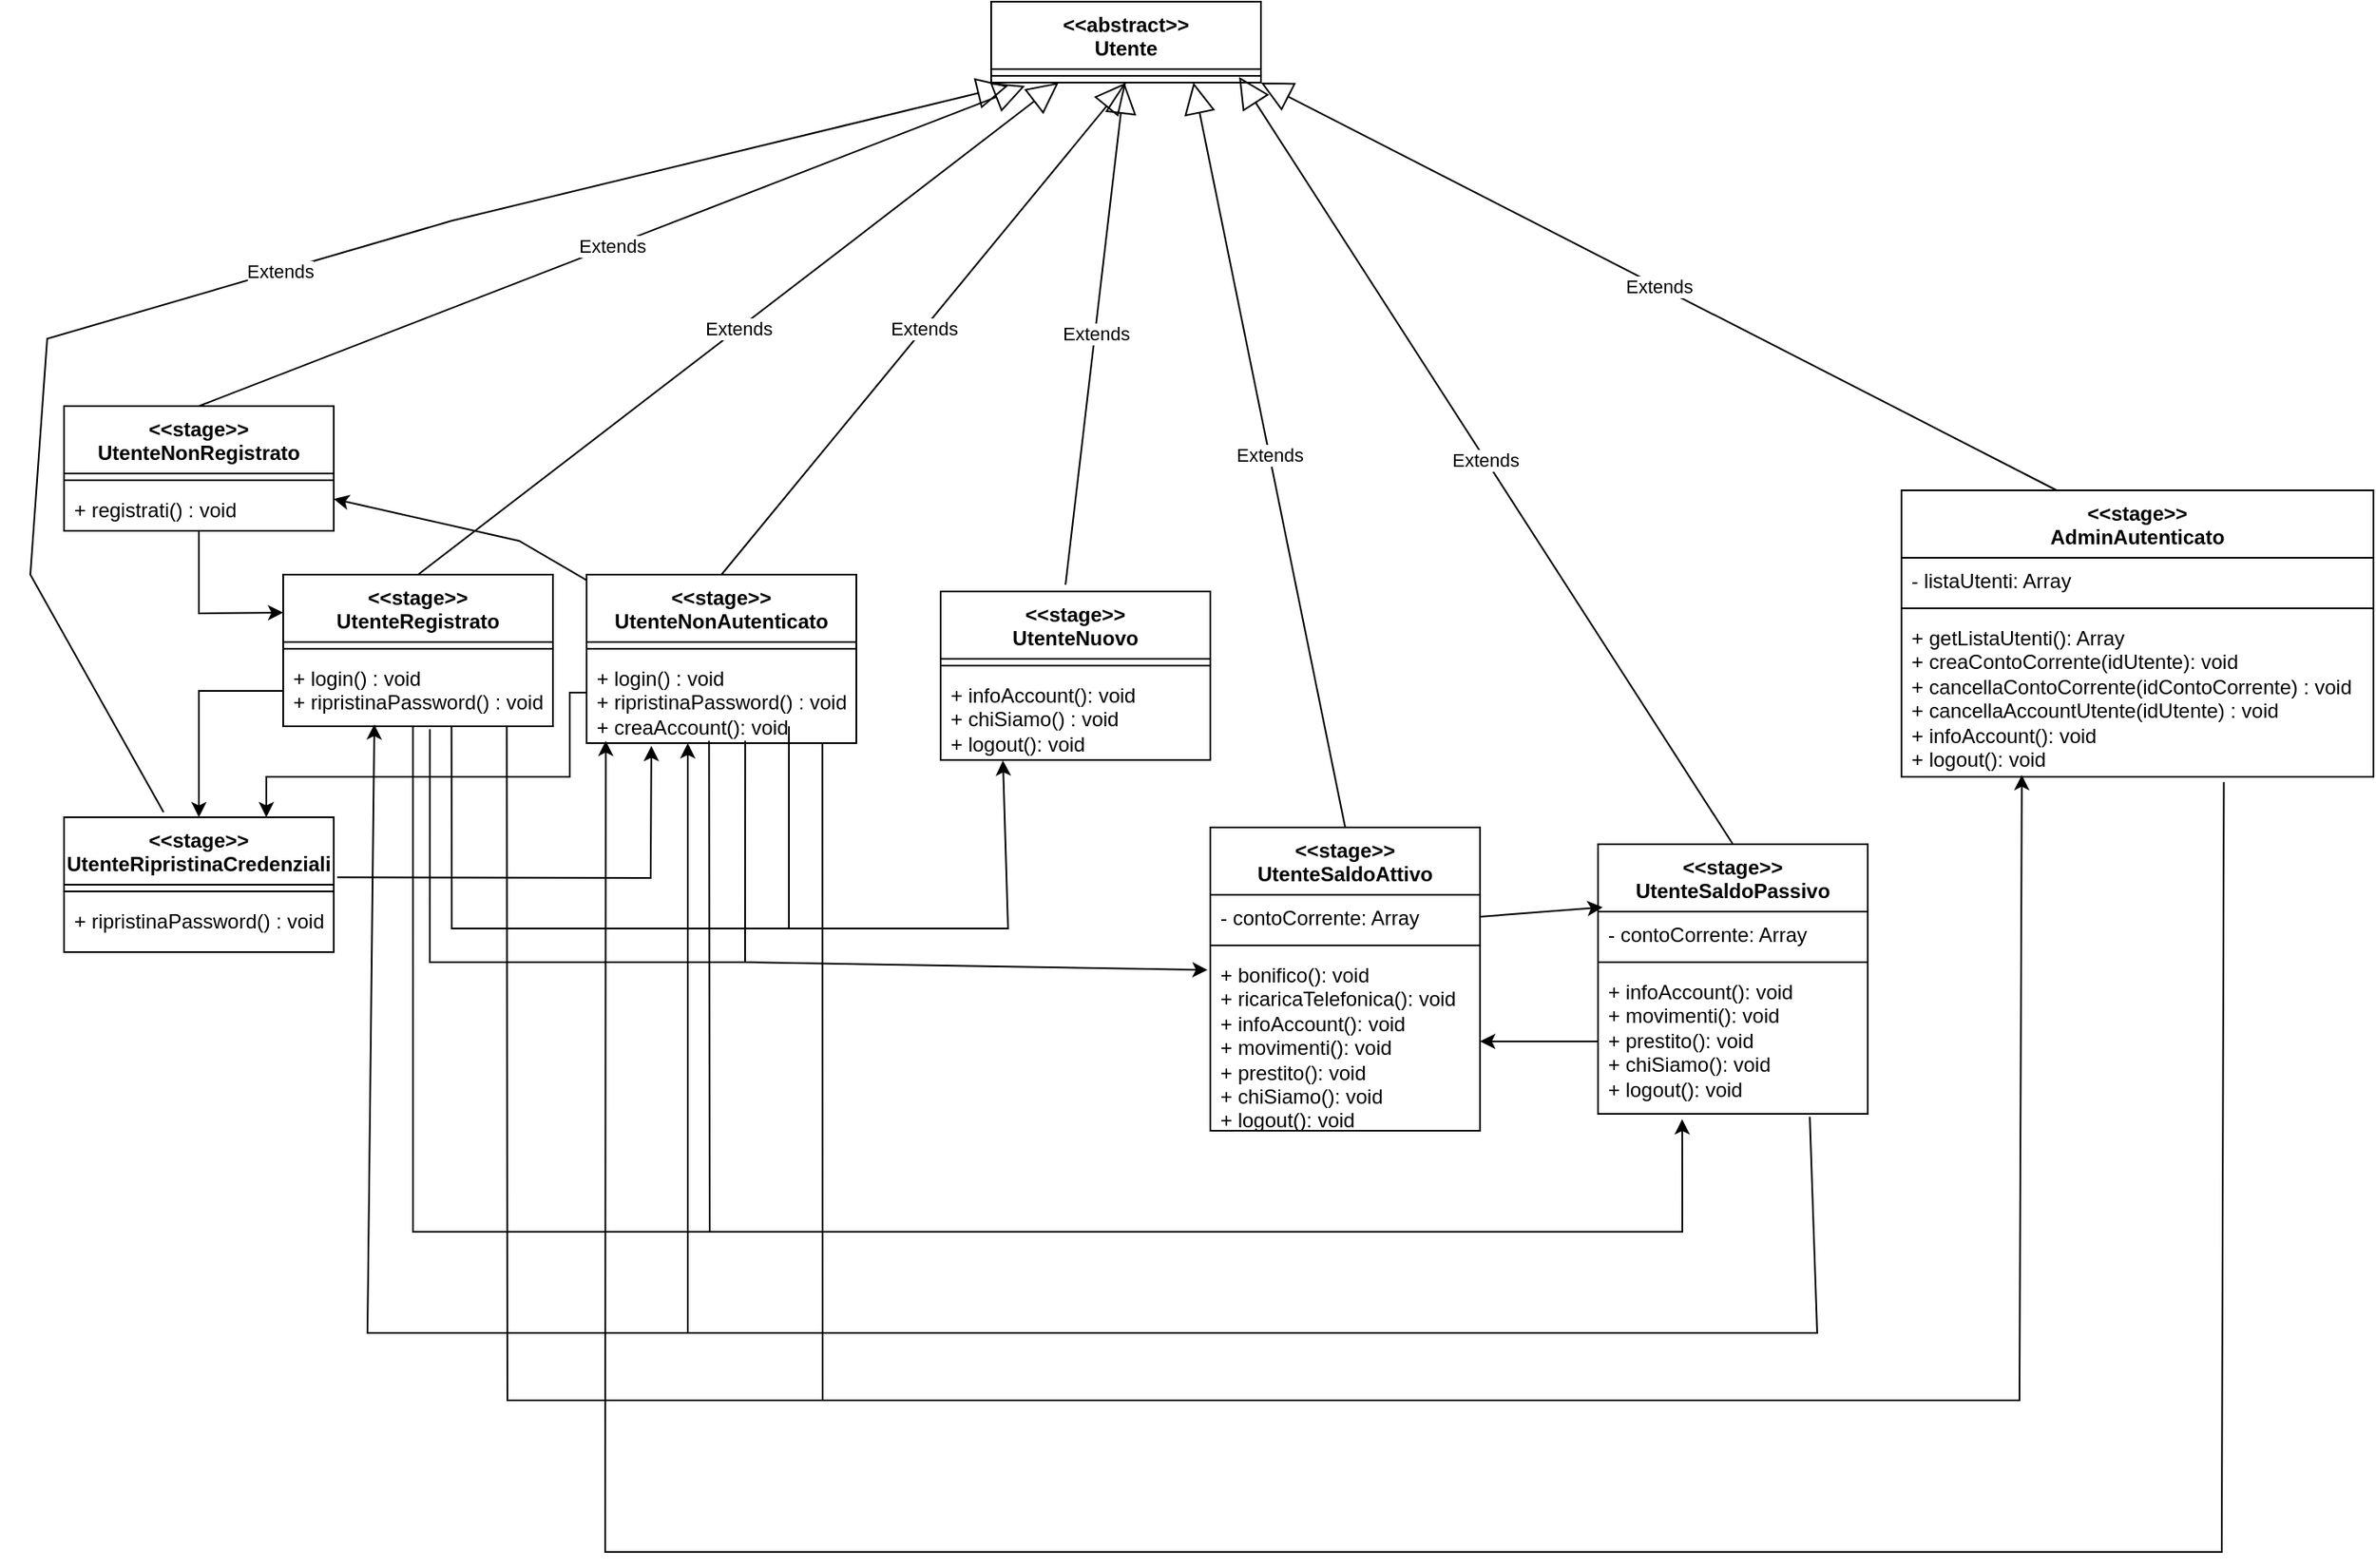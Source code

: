 <mxfile version="21.7.0">
  <diagram name="Página-1" id="6MmNOzJQk4TqFuh0Na8F">
    <mxGraphModel dx="954" dy="647" grid="1" gridSize="10" guides="1" tooltips="1" connect="1" arrows="1" fold="1" page="1" pageScale="1" pageWidth="827" pageHeight="1169" math="0" shadow="0">
      <root>
        <mxCell id="0" />
        <mxCell id="1" parent="0" />
        <mxCell id="7vf2ibHkFkf0GfdgbW3s-1" value="&amp;lt;&amp;lt;abstract&amp;gt;&amp;gt;&lt;br&gt;Utente" style="swimlane;fontStyle=1;align=center;verticalAlign=top;childLayout=stackLayout;horizontal=1;startSize=40;horizontalStack=0;resizeParent=1;resizeParentMax=0;resizeLast=0;collapsible=1;marginBottom=0;whiteSpace=wrap;html=1;" vertex="1" parent="1">
          <mxGeometry x="590" y="10" width="160" height="48" as="geometry" />
        </mxCell>
        <mxCell id="7vf2ibHkFkf0GfdgbW3s-3" value="" style="line;strokeWidth=1;fillColor=none;align=left;verticalAlign=middle;spacingTop=-1;spacingLeft=3;spacingRight=3;rotatable=0;labelPosition=right;points=[];portConstraint=eastwest;strokeColor=inherit;" vertex="1" parent="7vf2ibHkFkf0GfdgbW3s-1">
          <mxGeometry y="40" width="160" height="8" as="geometry" />
        </mxCell>
        <mxCell id="7vf2ibHkFkf0GfdgbW3s-5" value="&amp;lt;&amp;lt;stage&amp;gt;&amp;gt;&lt;br&gt;UtenteNonRegistrato" style="swimlane;fontStyle=1;align=center;verticalAlign=top;childLayout=stackLayout;horizontal=1;startSize=40;horizontalStack=0;resizeParent=1;resizeParentMax=0;resizeLast=0;collapsible=1;marginBottom=0;whiteSpace=wrap;html=1;" vertex="1" parent="1">
          <mxGeometry x="40" y="250" width="160" height="74" as="geometry" />
        </mxCell>
        <mxCell id="7vf2ibHkFkf0GfdgbW3s-7" value="" style="line;strokeWidth=1;fillColor=none;align=left;verticalAlign=middle;spacingTop=-1;spacingLeft=3;spacingRight=3;rotatable=0;labelPosition=right;points=[];portConstraint=eastwest;strokeColor=inherit;" vertex="1" parent="7vf2ibHkFkf0GfdgbW3s-5">
          <mxGeometry y="40" width="160" height="8" as="geometry" />
        </mxCell>
        <mxCell id="7vf2ibHkFkf0GfdgbW3s-8" value="+ registrati() : void" style="text;strokeColor=none;fillColor=none;align=left;verticalAlign=top;spacingLeft=4;spacingRight=4;overflow=hidden;rotatable=0;points=[[0,0.5],[1,0.5]];portConstraint=eastwest;whiteSpace=wrap;html=1;" vertex="1" parent="7vf2ibHkFkf0GfdgbW3s-5">
          <mxGeometry y="48" width="160" height="26" as="geometry" />
        </mxCell>
        <mxCell id="7vf2ibHkFkf0GfdgbW3s-9" value="&amp;lt;&amp;lt;stage&amp;gt;&amp;gt;&lt;br&gt;UtenteRegistrato" style="swimlane;fontStyle=1;align=center;verticalAlign=top;childLayout=stackLayout;horizontal=1;startSize=40;horizontalStack=0;resizeParent=1;resizeParentMax=0;resizeLast=0;collapsible=1;marginBottom=0;whiteSpace=wrap;html=1;" vertex="1" parent="1">
          <mxGeometry x="170" y="350" width="160" height="90" as="geometry" />
        </mxCell>
        <mxCell id="7vf2ibHkFkf0GfdgbW3s-11" value="" style="line;strokeWidth=1;fillColor=none;align=left;verticalAlign=middle;spacingTop=-1;spacingLeft=3;spacingRight=3;rotatable=0;labelPosition=right;points=[];portConstraint=eastwest;strokeColor=inherit;" vertex="1" parent="7vf2ibHkFkf0GfdgbW3s-9">
          <mxGeometry y="40" width="160" height="8" as="geometry" />
        </mxCell>
        <mxCell id="7vf2ibHkFkf0GfdgbW3s-12" value="+ login() : void&lt;br&gt;+ ripristinaPassword() : void" style="text;strokeColor=none;fillColor=none;align=left;verticalAlign=top;spacingLeft=4;spacingRight=4;overflow=hidden;rotatable=0;points=[[0,0.5],[1,0.5]];portConstraint=eastwest;whiteSpace=wrap;html=1;" vertex="1" parent="7vf2ibHkFkf0GfdgbW3s-9">
          <mxGeometry y="48" width="160" height="42" as="geometry" />
        </mxCell>
        <mxCell id="7vf2ibHkFkf0GfdgbW3s-13" value="&amp;lt;&amp;lt;stage&amp;gt;&amp;gt;&lt;br&gt;UtenteSaldoAttivo" style="swimlane;fontStyle=1;align=center;verticalAlign=top;childLayout=stackLayout;horizontal=1;startSize=40;horizontalStack=0;resizeParent=1;resizeParentMax=0;resizeLast=0;collapsible=1;marginBottom=0;whiteSpace=wrap;html=1;" vertex="1" parent="1">
          <mxGeometry x="720" y="500" width="160" height="180" as="geometry" />
        </mxCell>
        <mxCell id="7vf2ibHkFkf0GfdgbW3s-14" value="- contoCorrente: Array" style="text;strokeColor=none;fillColor=none;align=left;verticalAlign=top;spacingLeft=4;spacingRight=4;overflow=hidden;rotatable=0;points=[[0,0.5],[1,0.5]];portConstraint=eastwest;whiteSpace=wrap;html=1;" vertex="1" parent="7vf2ibHkFkf0GfdgbW3s-13">
          <mxGeometry y="40" width="160" height="26" as="geometry" />
        </mxCell>
        <mxCell id="7vf2ibHkFkf0GfdgbW3s-15" value="" style="line;strokeWidth=1;fillColor=none;align=left;verticalAlign=middle;spacingTop=-1;spacingLeft=3;spacingRight=3;rotatable=0;labelPosition=right;points=[];portConstraint=eastwest;strokeColor=inherit;" vertex="1" parent="7vf2ibHkFkf0GfdgbW3s-13">
          <mxGeometry y="66" width="160" height="8" as="geometry" />
        </mxCell>
        <mxCell id="7vf2ibHkFkf0GfdgbW3s-16" value="+ bonifico(): void&lt;br&gt;+ ricaricaTelefonica(): void&lt;br&gt;+ infoAccount(): void&amp;nbsp;&lt;br&gt;+ movimenti(): void&lt;br&gt;+ prestito(): void&lt;br&gt;+ chiSiamo(): void&lt;br&gt;+ logout(): void" style="text;strokeColor=none;fillColor=none;align=left;verticalAlign=top;spacingLeft=4;spacingRight=4;overflow=hidden;rotatable=0;points=[[0,0.5],[1,0.5]];portConstraint=eastwest;whiteSpace=wrap;html=1;" vertex="1" parent="7vf2ibHkFkf0GfdgbW3s-13">
          <mxGeometry y="74" width="160" height="106" as="geometry" />
        </mxCell>
        <mxCell id="7vf2ibHkFkf0GfdgbW3s-17" value="&amp;lt;&amp;lt;stage&amp;gt;&amp;gt;&lt;br&gt;UtenteNuovo" style="swimlane;fontStyle=1;align=center;verticalAlign=top;childLayout=stackLayout;horizontal=1;startSize=40;horizontalStack=0;resizeParent=1;resizeParentMax=0;resizeLast=0;collapsible=1;marginBottom=0;whiteSpace=wrap;html=1;" vertex="1" parent="1">
          <mxGeometry x="560" y="360" width="160" height="100" as="geometry" />
        </mxCell>
        <mxCell id="7vf2ibHkFkf0GfdgbW3s-19" value="" style="line;strokeWidth=1;fillColor=none;align=left;verticalAlign=middle;spacingTop=-1;spacingLeft=3;spacingRight=3;rotatable=0;labelPosition=right;points=[];portConstraint=eastwest;strokeColor=inherit;" vertex="1" parent="7vf2ibHkFkf0GfdgbW3s-17">
          <mxGeometry y="40" width="160" height="8" as="geometry" />
        </mxCell>
        <mxCell id="7vf2ibHkFkf0GfdgbW3s-20" value="+ infoAccount(): void&lt;br&gt;+ chiSiamo() : void&lt;br&gt;+ logout(): void" style="text;strokeColor=none;fillColor=none;align=left;verticalAlign=top;spacingLeft=4;spacingRight=4;overflow=hidden;rotatable=0;points=[[0,0.5],[1,0.5]];portConstraint=eastwest;whiteSpace=wrap;html=1;" vertex="1" parent="7vf2ibHkFkf0GfdgbW3s-17">
          <mxGeometry y="48" width="160" height="52" as="geometry" />
        </mxCell>
        <mxCell id="7vf2ibHkFkf0GfdgbW3s-21" value="&amp;lt;&amp;lt;stage&amp;gt;&amp;gt;&lt;br&gt;UtenteNonAutenticato" style="swimlane;fontStyle=1;align=center;verticalAlign=top;childLayout=stackLayout;horizontal=1;startSize=40;horizontalStack=0;resizeParent=1;resizeParentMax=0;resizeLast=0;collapsible=1;marginBottom=0;whiteSpace=wrap;html=1;" vertex="1" parent="1">
          <mxGeometry x="350" y="350" width="160" height="100" as="geometry" />
        </mxCell>
        <mxCell id="7vf2ibHkFkf0GfdgbW3s-23" value="" style="line;strokeWidth=1;fillColor=none;align=left;verticalAlign=middle;spacingTop=-1;spacingLeft=3;spacingRight=3;rotatable=0;labelPosition=right;points=[];portConstraint=eastwest;strokeColor=inherit;" vertex="1" parent="7vf2ibHkFkf0GfdgbW3s-21">
          <mxGeometry y="40" width="160" height="8" as="geometry" />
        </mxCell>
        <mxCell id="7vf2ibHkFkf0GfdgbW3s-24" value="+ login() : void&lt;br&gt;+ ripristinaPassword() : void&lt;br&gt;+ creaAccount(): void" style="text;strokeColor=none;fillColor=none;align=left;verticalAlign=top;spacingLeft=4;spacingRight=4;overflow=hidden;rotatable=0;points=[[0,0.5],[1,0.5]];portConstraint=eastwest;whiteSpace=wrap;html=1;" vertex="1" parent="7vf2ibHkFkf0GfdgbW3s-21">
          <mxGeometry y="48" width="160" height="52" as="geometry" />
        </mxCell>
        <mxCell id="7vf2ibHkFkf0GfdgbW3s-25" value="Extends" style="endArrow=block;endSize=16;endFill=0;html=1;rounded=0;exitX=0.5;exitY=0;exitDx=0;exitDy=0;entryX=0.25;entryY=1;entryDx=0;entryDy=0;" edge="1" parent="1" source="7vf2ibHkFkf0GfdgbW3s-9" target="7vf2ibHkFkf0GfdgbW3s-1">
          <mxGeometry width="160" relative="1" as="geometry">
            <mxPoint x="330" y="340" as="sourcePoint" />
            <mxPoint x="300" y="170" as="targetPoint" />
          </mxGeometry>
        </mxCell>
        <mxCell id="7vf2ibHkFkf0GfdgbW3s-27" value="Extends" style="endArrow=block;endSize=16;endFill=0;html=1;rounded=0;exitX=0.5;exitY=0;exitDx=0;exitDy=0;" edge="1" parent="1" source="7vf2ibHkFkf0GfdgbW3s-5">
          <mxGeometry width="160" relative="1" as="geometry">
            <mxPoint x="120" y="210" as="sourcePoint" />
            <mxPoint x="610" y="60" as="targetPoint" />
            <Array as="points" />
          </mxGeometry>
        </mxCell>
        <mxCell id="7vf2ibHkFkf0GfdgbW3s-29" value="Extends" style="endArrow=block;endSize=16;endFill=0;html=1;rounded=0;exitX=0.5;exitY=0;exitDx=0;exitDy=0;entryX=0.5;entryY=1;entryDx=0;entryDy=0;" edge="1" parent="1" source="7vf2ibHkFkf0GfdgbW3s-21" target="7vf2ibHkFkf0GfdgbW3s-1">
          <mxGeometry width="160" relative="1" as="geometry">
            <mxPoint x="330" y="340" as="sourcePoint" />
            <mxPoint x="490" y="340" as="targetPoint" />
          </mxGeometry>
        </mxCell>
        <mxCell id="7vf2ibHkFkf0GfdgbW3s-34" value="&amp;lt;&amp;lt;stage&amp;gt;&amp;gt;&lt;br&gt;UtenteSaldoPassivo" style="swimlane;fontStyle=1;align=center;verticalAlign=top;childLayout=stackLayout;horizontal=1;startSize=40;horizontalStack=0;resizeParent=1;resizeParentMax=0;resizeLast=0;collapsible=1;marginBottom=0;whiteSpace=wrap;html=1;" vertex="1" parent="1">
          <mxGeometry x="950" y="510" width="160" height="160" as="geometry" />
        </mxCell>
        <mxCell id="7vf2ibHkFkf0GfdgbW3s-35" value="- contoCorrente: Array" style="text;strokeColor=none;fillColor=none;align=left;verticalAlign=top;spacingLeft=4;spacingRight=4;overflow=hidden;rotatable=0;points=[[0,0.5],[1,0.5]];portConstraint=eastwest;whiteSpace=wrap;html=1;" vertex="1" parent="7vf2ibHkFkf0GfdgbW3s-34">
          <mxGeometry y="40" width="160" height="26" as="geometry" />
        </mxCell>
        <mxCell id="7vf2ibHkFkf0GfdgbW3s-36" value="" style="line;strokeWidth=1;fillColor=none;align=left;verticalAlign=middle;spacingTop=-1;spacingLeft=3;spacingRight=3;rotatable=0;labelPosition=right;points=[];portConstraint=eastwest;strokeColor=inherit;" vertex="1" parent="7vf2ibHkFkf0GfdgbW3s-34">
          <mxGeometry y="66" width="160" height="8" as="geometry" />
        </mxCell>
        <mxCell id="7vf2ibHkFkf0GfdgbW3s-37" value="+ infoAccount(): void&amp;nbsp;&lt;br&gt;+ movimenti(): void&lt;br&gt;+ prestito(): void&lt;br&gt;+ chiSiamo(): void&lt;br&gt;+ logout(): void" style="text;strokeColor=none;fillColor=none;align=left;verticalAlign=top;spacingLeft=4;spacingRight=4;overflow=hidden;rotatable=0;points=[[0,0.5],[1,0.5]];portConstraint=eastwest;whiteSpace=wrap;html=1;" vertex="1" parent="7vf2ibHkFkf0GfdgbW3s-34">
          <mxGeometry y="74" width="160" height="86" as="geometry" />
        </mxCell>
        <mxCell id="7vf2ibHkFkf0GfdgbW3s-38" value="&amp;lt;&amp;lt;stage&amp;gt;&amp;gt;&lt;br&gt;AdminAutenticato" style="swimlane;fontStyle=1;align=center;verticalAlign=top;childLayout=stackLayout;horizontal=1;startSize=40;horizontalStack=0;resizeParent=1;resizeParentMax=0;resizeLast=0;collapsible=1;marginBottom=0;whiteSpace=wrap;html=1;" vertex="1" parent="1">
          <mxGeometry x="1130" y="300" width="280" height="170" as="geometry" />
        </mxCell>
        <mxCell id="7vf2ibHkFkf0GfdgbW3s-39" value="- listaUtenti: Array" style="text;strokeColor=none;fillColor=none;align=left;verticalAlign=top;spacingLeft=4;spacingRight=4;overflow=hidden;rotatable=0;points=[[0,0.5],[1,0.5]];portConstraint=eastwest;whiteSpace=wrap;html=1;" vertex="1" parent="7vf2ibHkFkf0GfdgbW3s-38">
          <mxGeometry y="40" width="280" height="26" as="geometry" />
        </mxCell>
        <mxCell id="7vf2ibHkFkf0GfdgbW3s-40" value="" style="line;strokeWidth=1;fillColor=none;align=left;verticalAlign=middle;spacingTop=-1;spacingLeft=3;spacingRight=3;rotatable=0;labelPosition=right;points=[];portConstraint=eastwest;strokeColor=inherit;" vertex="1" parent="7vf2ibHkFkf0GfdgbW3s-38">
          <mxGeometry y="66" width="280" height="8" as="geometry" />
        </mxCell>
        <mxCell id="7vf2ibHkFkf0GfdgbW3s-41" value="+ getListaUtenti(): Array&lt;br&gt;+ creaContoCorrente(idUtente): void&lt;br&gt;+ cancellaContoCorrente(idContoCorrente) : void&lt;br&gt;+ cancellaAccountUtente(idUtente) : void&lt;br&gt;+ infoAccount(): void&lt;br&gt;+ logout(): void" style="text;strokeColor=none;fillColor=none;align=left;verticalAlign=top;spacingLeft=4;spacingRight=4;overflow=hidden;rotatable=0;points=[[0,0.5],[1,0.5]];portConstraint=eastwest;whiteSpace=wrap;html=1;" vertex="1" parent="7vf2ibHkFkf0GfdgbW3s-38">
          <mxGeometry y="74" width="280" height="96" as="geometry" />
        </mxCell>
        <mxCell id="7vf2ibHkFkf0GfdgbW3s-42" value="Extends" style="endArrow=block;endSize=16;endFill=0;html=1;rounded=0;exitX=0.463;exitY=-0.04;exitDx=0;exitDy=0;exitPerimeter=0;entryX=0.494;entryY=1;entryDx=0;entryDy=0;entryPerimeter=0;" edge="1" parent="1" source="7vf2ibHkFkf0GfdgbW3s-17" target="7vf2ibHkFkf0GfdgbW3s-3">
          <mxGeometry width="160" relative="1" as="geometry">
            <mxPoint x="660" y="390" as="sourcePoint" />
            <mxPoint x="710" y="150" as="targetPoint" />
          </mxGeometry>
        </mxCell>
        <mxCell id="7vf2ibHkFkf0GfdgbW3s-43" value="Extends" style="endArrow=block;endSize=16;endFill=0;html=1;rounded=0;exitX=0.5;exitY=0;exitDx=0;exitDy=0;entryX=0.75;entryY=1;entryDx=0;entryDy=0;" edge="1" parent="1" source="7vf2ibHkFkf0GfdgbW3s-13" target="7vf2ibHkFkf0GfdgbW3s-1">
          <mxGeometry width="160" relative="1" as="geometry">
            <mxPoint x="660" y="390" as="sourcePoint" />
            <mxPoint x="820" y="390" as="targetPoint" />
          </mxGeometry>
        </mxCell>
        <mxCell id="7vf2ibHkFkf0GfdgbW3s-44" value="Extends" style="endArrow=block;endSize=16;endFill=0;html=1;rounded=0;exitX=0.5;exitY=0;exitDx=0;exitDy=0;entryX=0.919;entryY=0.571;entryDx=0;entryDy=0;entryPerimeter=0;" edge="1" parent="1" source="7vf2ibHkFkf0GfdgbW3s-34" target="7vf2ibHkFkf0GfdgbW3s-3">
          <mxGeometry width="160" relative="1" as="geometry">
            <mxPoint x="660" y="390" as="sourcePoint" />
            <mxPoint x="730" y="70" as="targetPoint" />
          </mxGeometry>
        </mxCell>
        <mxCell id="7vf2ibHkFkf0GfdgbW3s-45" value="Extends" style="endArrow=block;endSize=16;endFill=0;html=1;rounded=0;exitX=0.329;exitY=0;exitDx=0;exitDy=0;exitPerimeter=0;entryX=1;entryY=1;entryDx=0;entryDy=0;" edge="1" parent="1" source="7vf2ibHkFkf0GfdgbW3s-38" target="7vf2ibHkFkf0GfdgbW3s-1">
          <mxGeometry width="160" relative="1" as="geometry">
            <mxPoint x="660" y="390" as="sourcePoint" />
            <mxPoint x="820" y="390" as="targetPoint" />
          </mxGeometry>
        </mxCell>
        <mxCell id="7vf2ibHkFkf0GfdgbW3s-46" value="" style="endArrow=classic;html=1;rounded=0;exitX=1;exitY=0.5;exitDx=0;exitDy=0;entryX=0.017;entryY=-0.099;entryDx=0;entryDy=0;entryPerimeter=0;" edge="1" parent="1" source="7vf2ibHkFkf0GfdgbW3s-14" target="7vf2ibHkFkf0GfdgbW3s-35">
          <mxGeometry width="50" height="50" relative="1" as="geometry">
            <mxPoint x="670" y="430" as="sourcePoint" />
            <mxPoint x="720" y="380" as="targetPoint" />
          </mxGeometry>
        </mxCell>
        <mxCell id="7vf2ibHkFkf0GfdgbW3s-47" value="" style="endArrow=classic;html=1;rounded=0;exitX=0;exitY=0.5;exitDx=0;exitDy=0;entryX=1;entryY=0.5;entryDx=0;entryDy=0;" edge="1" parent="1" source="7vf2ibHkFkf0GfdgbW3s-37" target="7vf2ibHkFkf0GfdgbW3s-16">
          <mxGeometry width="50" height="50" relative="1" as="geometry">
            <mxPoint x="670" y="430" as="sourcePoint" />
            <mxPoint x="720" y="380" as="targetPoint" />
          </mxGeometry>
        </mxCell>
        <mxCell id="7vf2ibHkFkf0GfdgbW3s-49" value="" style="endArrow=classic;html=1;rounded=0;entryX=0.231;entryY=1.005;entryDx=0;entryDy=0;entryPerimeter=0;" edge="1" parent="1" target="7vf2ibHkFkf0GfdgbW3s-20">
          <mxGeometry width="50" height="50" relative="1" as="geometry">
            <mxPoint x="470" y="440" as="sourcePoint" />
            <mxPoint x="570" y="460" as="targetPoint" />
            <Array as="points">
              <mxPoint x="470" y="560" />
              <mxPoint x="600" y="560" />
            </Array>
          </mxGeometry>
        </mxCell>
        <mxCell id="7vf2ibHkFkf0GfdgbW3s-50" value="" style="endArrow=classic;html=1;rounded=0;entryX=-0.01;entryY=0.1;entryDx=0;entryDy=0;entryPerimeter=0;exitX=0.588;exitY=0.973;exitDx=0;exitDy=0;exitPerimeter=0;" edge="1" parent="1" source="7vf2ibHkFkf0GfdgbW3s-24" target="7vf2ibHkFkf0GfdgbW3s-16">
          <mxGeometry width="50" height="50" relative="1" as="geometry">
            <mxPoint x="670" y="510" as="sourcePoint" />
            <mxPoint x="720" y="460" as="targetPoint" />
            <Array as="points">
              <mxPoint x="444" y="580" />
            </Array>
          </mxGeometry>
        </mxCell>
        <mxCell id="7vf2ibHkFkf0GfdgbW3s-51" value="" style="endArrow=classic;html=1;rounded=0;exitX=0.454;exitY=0.973;exitDx=0;exitDy=0;exitPerimeter=0;entryX=0.312;entryY=1.037;entryDx=0;entryDy=0;entryPerimeter=0;" edge="1" parent="1" source="7vf2ibHkFkf0GfdgbW3s-24" target="7vf2ibHkFkf0GfdgbW3s-37">
          <mxGeometry width="50" height="50" relative="1" as="geometry">
            <mxPoint x="670" y="510" as="sourcePoint" />
            <mxPoint x="720" y="460" as="targetPoint" />
            <Array as="points">
              <mxPoint x="423" y="740" />
              <mxPoint x="1000" y="740" />
            </Array>
          </mxGeometry>
        </mxCell>
        <mxCell id="7vf2ibHkFkf0GfdgbW3s-52" value="" style="endArrow=none;html=1;rounded=0;exitX=0.481;exitY=1.007;exitDx=0;exitDy=0;exitPerimeter=0;" edge="1" parent="1" source="7vf2ibHkFkf0GfdgbW3s-12">
          <mxGeometry width="50" height="50" relative="1" as="geometry">
            <mxPoint x="670" y="510" as="sourcePoint" />
            <mxPoint x="430" y="740" as="targetPoint" />
            <Array as="points">
              <mxPoint x="247" y="740" />
            </Array>
          </mxGeometry>
        </mxCell>
        <mxCell id="7vf2ibHkFkf0GfdgbW3s-53" value="" style="endArrow=none;html=1;rounded=0;exitX=0.544;exitY=1.041;exitDx=0;exitDy=0;exitPerimeter=0;" edge="1" parent="1" source="7vf2ibHkFkf0GfdgbW3s-12">
          <mxGeometry width="50" height="50" relative="1" as="geometry">
            <mxPoint x="670" y="510" as="sourcePoint" />
            <mxPoint x="450" y="580" as="targetPoint" />
            <Array as="points">
              <mxPoint x="257" y="580" />
            </Array>
          </mxGeometry>
        </mxCell>
        <mxCell id="7vf2ibHkFkf0GfdgbW3s-54" value="" style="endArrow=none;html=1;rounded=0;exitX=0.624;exitY=1.007;exitDx=0;exitDy=0;exitPerimeter=0;" edge="1" parent="1" source="7vf2ibHkFkf0GfdgbW3s-12">
          <mxGeometry width="50" height="50" relative="1" as="geometry">
            <mxPoint x="670" y="510" as="sourcePoint" />
            <mxPoint x="470" y="560" as="targetPoint" />
            <Array as="points">
              <mxPoint x="270" y="560" />
            </Array>
          </mxGeometry>
        </mxCell>
        <mxCell id="7vf2ibHkFkf0GfdgbW3s-55" value="" style="endArrow=classic;html=1;rounded=0;exitX=0.785;exitY=1.02;exitDx=0;exitDy=0;exitPerimeter=0;entryX=0.338;entryY=0.973;entryDx=0;entryDy=0;entryPerimeter=0;" edge="1" parent="1" source="7vf2ibHkFkf0GfdgbW3s-37" target="7vf2ibHkFkf0GfdgbW3s-12">
          <mxGeometry width="50" height="50" relative="1" as="geometry">
            <mxPoint x="540" y="680" as="sourcePoint" />
            <mxPoint x="187" y="439" as="targetPoint" />
            <Array as="points">
              <mxPoint x="1080" y="800" />
              <mxPoint x="220" y="800" />
            </Array>
          </mxGeometry>
        </mxCell>
        <mxCell id="7vf2ibHkFkf0GfdgbW3s-56" value="" style="endArrow=classic;html=1;rounded=0;entryX=0.375;entryY=1;entryDx=0;entryDy=0;entryPerimeter=0;" edge="1" parent="1" target="7vf2ibHkFkf0GfdgbW3s-24">
          <mxGeometry width="50" height="50" relative="1" as="geometry">
            <mxPoint x="410" y="800" as="sourcePoint" />
            <mxPoint x="590" y="630" as="targetPoint" />
          </mxGeometry>
        </mxCell>
        <mxCell id="7vf2ibHkFkf0GfdgbW3s-57" value="" style="endArrow=classic;html=1;rounded=0;entryX=0;entryY=0.25;entryDx=0;entryDy=0;" edge="1" parent="1" source="7vf2ibHkFkf0GfdgbW3s-8" target="7vf2ibHkFkf0GfdgbW3s-9">
          <mxGeometry width="50" height="50" relative="1" as="geometry">
            <mxPoint x="540" y="680" as="sourcePoint" />
            <mxPoint x="590" y="630" as="targetPoint" />
            <Array as="points">
              <mxPoint x="120" y="373" />
            </Array>
          </mxGeometry>
        </mxCell>
        <mxCell id="7vf2ibHkFkf0GfdgbW3s-58" value="" style="endArrow=classic;html=1;rounded=0;exitX=0.874;exitY=1.007;exitDx=0;exitDy=0;exitPerimeter=0;entryX=0.255;entryY=0.988;entryDx=0;entryDy=0;entryPerimeter=0;" edge="1" parent="1" source="7vf2ibHkFkf0GfdgbW3s-24" target="7vf2ibHkFkf0GfdgbW3s-41">
          <mxGeometry width="50" height="50" relative="1" as="geometry">
            <mxPoint x="540" y="710" as="sourcePoint" />
            <mxPoint x="1240" y="840" as="targetPoint" />
            <Array as="points">
              <mxPoint x="490" y="840" />
              <mxPoint x="1200" y="840" />
            </Array>
          </mxGeometry>
        </mxCell>
        <mxCell id="7vf2ibHkFkf0GfdgbW3s-59" value="" style="endArrow=none;html=1;rounded=0;entryX=0.829;entryY=1.007;entryDx=0;entryDy=0;entryPerimeter=0;" edge="1" parent="1" target="7vf2ibHkFkf0GfdgbW3s-12">
          <mxGeometry width="50" height="50" relative="1" as="geometry">
            <mxPoint x="490" y="840" as="sourcePoint" />
            <mxPoint x="830" y="540" as="targetPoint" />
            <Array as="points">
              <mxPoint x="303" y="840" />
            </Array>
          </mxGeometry>
        </mxCell>
        <mxCell id="7vf2ibHkFkf0GfdgbW3s-61" value="" style="endArrow=classic;html=1;rounded=0;entryX=0.071;entryY=0.973;entryDx=0;entryDy=0;entryPerimeter=0;exitX=0.683;exitY=1.033;exitDx=0;exitDy=0;exitPerimeter=0;" edge="1" parent="1" source="7vf2ibHkFkf0GfdgbW3s-41" target="7vf2ibHkFkf0GfdgbW3s-24">
          <mxGeometry width="50" height="50" relative="1" as="geometry">
            <mxPoint x="360" y="920" as="sourcePoint" />
            <mxPoint x="690" y="540" as="targetPoint" />
            <Array as="points">
              <mxPoint x="1320" y="930" />
              <mxPoint x="361" y="930" />
            </Array>
          </mxGeometry>
        </mxCell>
        <mxCell id="7vf2ibHkFkf0GfdgbW3s-62" value="&amp;lt;&amp;lt;stage&amp;gt;&amp;gt;&lt;br&gt;UtenteRipristinaCredenziali" style="swimlane;fontStyle=1;align=center;verticalAlign=top;childLayout=stackLayout;horizontal=1;startSize=40;horizontalStack=0;resizeParent=1;resizeParentMax=0;resizeLast=0;collapsible=1;marginBottom=0;whiteSpace=wrap;html=1;" vertex="1" parent="1">
          <mxGeometry x="40" y="494" width="160" height="80" as="geometry" />
        </mxCell>
        <mxCell id="7vf2ibHkFkf0GfdgbW3s-63" value="" style="line;strokeWidth=1;fillColor=none;align=left;verticalAlign=middle;spacingTop=-1;spacingLeft=3;spacingRight=3;rotatable=0;labelPosition=right;points=[];portConstraint=eastwest;strokeColor=inherit;" vertex="1" parent="7vf2ibHkFkf0GfdgbW3s-62">
          <mxGeometry y="40" width="160" height="8" as="geometry" />
        </mxCell>
        <mxCell id="7vf2ibHkFkf0GfdgbW3s-64" value="+ ripristinaPassword() : void" style="text;strokeColor=none;fillColor=none;align=left;verticalAlign=top;spacingLeft=4;spacingRight=4;overflow=hidden;rotatable=0;points=[[0,0.5],[1,0.5]];portConstraint=eastwest;whiteSpace=wrap;html=1;" vertex="1" parent="7vf2ibHkFkf0GfdgbW3s-62">
          <mxGeometry y="48" width="160" height="32" as="geometry" />
        </mxCell>
        <mxCell id="7vf2ibHkFkf0GfdgbW3s-65" value="" style="endArrow=classic;html=1;rounded=0;exitX=0;exitY=0.5;exitDx=0;exitDy=0;entryX=0.5;entryY=0;entryDx=0;entryDy=0;" edge="1" parent="1" source="7vf2ibHkFkf0GfdgbW3s-12" target="7vf2ibHkFkf0GfdgbW3s-62">
          <mxGeometry width="50" height="50" relative="1" as="geometry">
            <mxPoint x="650" y="540" as="sourcePoint" />
            <mxPoint x="700" y="490" as="targetPoint" />
            <Array as="points">
              <mxPoint x="120" y="419" />
            </Array>
          </mxGeometry>
        </mxCell>
        <mxCell id="7vf2ibHkFkf0GfdgbW3s-66" value="" style="endArrow=classic;html=1;rounded=0;entryX=0.75;entryY=0;entryDx=0;entryDy=0;" edge="1" parent="1" target="7vf2ibHkFkf0GfdgbW3s-62">
          <mxGeometry width="50" height="50" relative="1" as="geometry">
            <mxPoint x="350" y="420" as="sourcePoint" />
            <mxPoint x="700" y="490" as="targetPoint" />
            <Array as="points">
              <mxPoint x="340" y="420" />
              <mxPoint x="340" y="470" />
              <mxPoint x="160" y="470" />
            </Array>
          </mxGeometry>
        </mxCell>
        <mxCell id="7vf2ibHkFkf0GfdgbW3s-67" value="" style="endArrow=classic;html=1;rounded=0;exitX=1.013;exitY=0.446;exitDx=0;exitDy=0;exitPerimeter=0;entryX=0.24;entryY=1.032;entryDx=0;entryDy=0;entryPerimeter=0;" edge="1" parent="1" source="7vf2ibHkFkf0GfdgbW3s-62" target="7vf2ibHkFkf0GfdgbW3s-24">
          <mxGeometry width="50" height="50" relative="1" as="geometry">
            <mxPoint x="230" y="490" as="sourcePoint" />
            <mxPoint x="280" y="440" as="targetPoint" />
            <Array as="points">
              <mxPoint x="388" y="530" />
            </Array>
          </mxGeometry>
        </mxCell>
        <mxCell id="7vf2ibHkFkf0GfdgbW3s-68" value="Extends" style="endArrow=block;endSize=16;endFill=0;html=1;rounded=0;exitX=0.369;exitY=-0.037;exitDx=0;exitDy=0;exitPerimeter=0;" edge="1" parent="1" source="7vf2ibHkFkf0GfdgbW3s-62">
          <mxGeometry width="160" relative="1" as="geometry">
            <mxPoint x="210" y="340" as="sourcePoint" />
            <mxPoint x="600" y="60" as="targetPoint" />
            <Array as="points">
              <mxPoint x="20" y="350" />
              <mxPoint x="30" y="210" />
              <mxPoint x="270" y="140" />
            </Array>
          </mxGeometry>
        </mxCell>
        <mxCell id="7vf2ibHkFkf0GfdgbW3s-69" value="" style="endArrow=classic;html=1;rounded=0;" edge="1" parent="1" source="7vf2ibHkFkf0GfdgbW3s-21" target="7vf2ibHkFkf0GfdgbW3s-5">
          <mxGeometry width="50" height="50" relative="1" as="geometry">
            <mxPoint x="400" y="470" as="sourcePoint" />
            <mxPoint x="450" y="420" as="targetPoint" />
            <Array as="points">
              <mxPoint x="310" y="330" />
            </Array>
          </mxGeometry>
        </mxCell>
      </root>
    </mxGraphModel>
  </diagram>
</mxfile>
